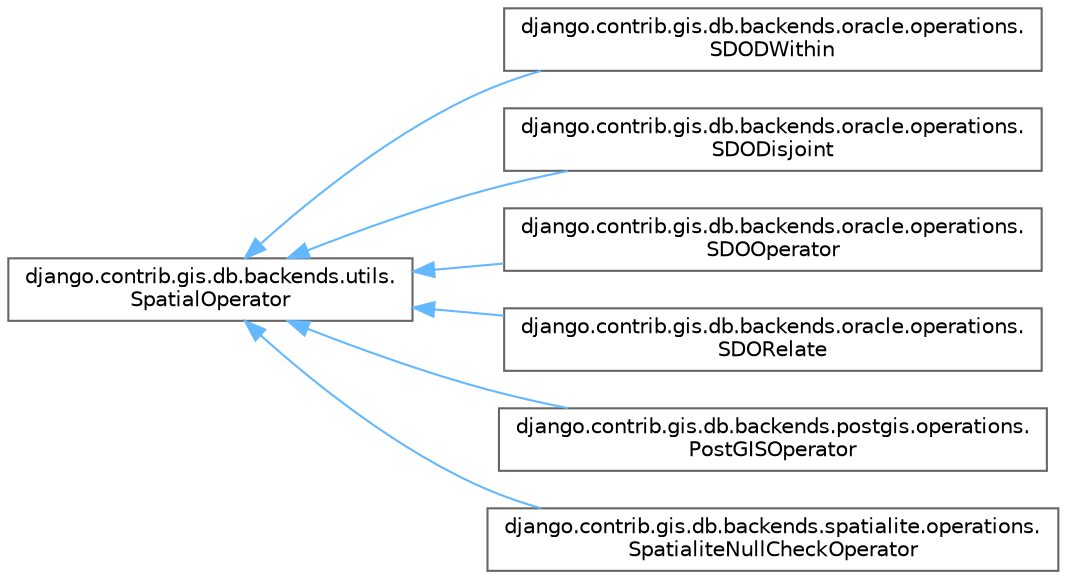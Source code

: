 digraph "Graphical Class Hierarchy"
{
 // LATEX_PDF_SIZE
  bgcolor="transparent";
  edge [fontname=Helvetica,fontsize=10,labelfontname=Helvetica,labelfontsize=10];
  node [fontname=Helvetica,fontsize=10,shape=box,height=0.2,width=0.4];
  rankdir="LR";
  Node0 [id="Node000000",label="django.contrib.gis.db.backends.utils.\lSpatialOperator",height=0.2,width=0.4,color="grey40", fillcolor="white", style="filled",URL="$classdjango_1_1contrib_1_1gis_1_1db_1_1backends_1_1utils_1_1_spatial_operator.html",tooltip=" "];
  Node0 -> Node1 [id="edge1138_Node000000_Node000001",dir="back",color="steelblue1",style="solid",tooltip=" "];
  Node1 [id="Node000001",label="django.contrib.gis.db.backends.oracle.operations.\lSDODWithin",height=0.2,width=0.4,color="grey40", fillcolor="white", style="filled",URL="$classdjango_1_1contrib_1_1gis_1_1db_1_1backends_1_1oracle_1_1operations_1_1_s_d_o_d_within.html",tooltip=" "];
  Node0 -> Node2 [id="edge1139_Node000000_Node000002",dir="back",color="steelblue1",style="solid",tooltip=" "];
  Node2 [id="Node000002",label="django.contrib.gis.db.backends.oracle.operations.\lSDODisjoint",height=0.2,width=0.4,color="grey40", fillcolor="white", style="filled",URL="$classdjango_1_1contrib_1_1gis_1_1db_1_1backends_1_1oracle_1_1operations_1_1_s_d_o_disjoint.html",tooltip=" "];
  Node0 -> Node3 [id="edge1140_Node000000_Node000003",dir="back",color="steelblue1",style="solid",tooltip=" "];
  Node3 [id="Node000003",label="django.contrib.gis.db.backends.oracle.operations.\lSDOOperator",height=0.2,width=0.4,color="grey40", fillcolor="white", style="filled",URL="$classdjango_1_1contrib_1_1gis_1_1db_1_1backends_1_1oracle_1_1operations_1_1_s_d_o_operator.html",tooltip=" "];
  Node0 -> Node4 [id="edge1141_Node000000_Node000004",dir="back",color="steelblue1",style="solid",tooltip=" "];
  Node4 [id="Node000004",label="django.contrib.gis.db.backends.oracle.operations.\lSDORelate",height=0.2,width=0.4,color="grey40", fillcolor="white", style="filled",URL="$classdjango_1_1contrib_1_1gis_1_1db_1_1backends_1_1oracle_1_1operations_1_1_s_d_o_relate.html",tooltip=" "];
  Node0 -> Node5 [id="edge1142_Node000000_Node000005",dir="back",color="steelblue1",style="solid",tooltip=" "];
  Node5 [id="Node000005",label="django.contrib.gis.db.backends.postgis.operations.\lPostGISOperator",height=0.2,width=0.4,color="grey40", fillcolor="white", style="filled",URL="$classdjango_1_1contrib_1_1gis_1_1db_1_1backends_1_1postgis_1_1operations_1_1_post_g_i_s_operator.html",tooltip=" "];
  Node0 -> Node6 [id="edge1143_Node000000_Node000006",dir="back",color="steelblue1",style="solid",tooltip=" "];
  Node6 [id="Node000006",label="django.contrib.gis.db.backends.spatialite.operations.\lSpatialiteNullCheckOperator",height=0.2,width=0.4,color="grey40", fillcolor="white", style="filled",URL="$classdjango_1_1contrib_1_1gis_1_1db_1_1backends_1_1spatialite_1_1operations_1_1_spatialite_null_check_operator.html",tooltip=" "];
}

